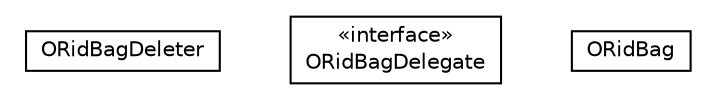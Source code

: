 #!/usr/local/bin/dot
#
# Class diagram 
# Generated by UMLGraph version R5_6-24-gf6e263 (http://www.umlgraph.org/)
#

digraph G {
	edge [fontname="Helvetica",fontsize=10,labelfontname="Helvetica",labelfontsize=10];
	node [fontname="Helvetica",fontsize=10,shape=plaintext];
	nodesep=0.25;
	ranksep=0.5;
	// com.orientechnologies.orient.core.db.record.ridbag.ORidBagDeleter
	c94120 [label=<<table title="com.orientechnologies.orient.core.db.record.ridbag.ORidBagDeleter" border="0" cellborder="1" cellspacing="0" cellpadding="2" port="p" href="./ORidBagDeleter.html">
		<tr><td><table border="0" cellspacing="0" cellpadding="1">
<tr><td align="center" balign="center"> ORidBagDeleter </td></tr>
		</table></td></tr>
		</table>>, URL="./ORidBagDeleter.html", fontname="Helvetica", fontcolor="black", fontsize=10.0];
	// com.orientechnologies.orient.core.db.record.ridbag.ORidBagDelegate
	c94121 [label=<<table title="com.orientechnologies.orient.core.db.record.ridbag.ORidBagDelegate" border="0" cellborder="1" cellspacing="0" cellpadding="2" port="p" href="./ORidBagDelegate.html">
		<tr><td><table border="0" cellspacing="0" cellpadding="1">
<tr><td align="center" balign="center"> &#171;interface&#187; </td></tr>
<tr><td align="center" balign="center"> ORidBagDelegate </td></tr>
		</table></td></tr>
		</table>>, URL="./ORidBagDelegate.html", fontname="Helvetica", fontcolor="black", fontsize=10.0];
	// com.orientechnologies.orient.core.db.record.ridbag.ORidBag
	c94122 [label=<<table title="com.orientechnologies.orient.core.db.record.ridbag.ORidBag" border="0" cellborder="1" cellspacing="0" cellpadding="2" port="p" href="./ORidBag.html">
		<tr><td><table border="0" cellspacing="0" cellpadding="1">
<tr><td align="center" balign="center"> ORidBag </td></tr>
		</table></td></tr>
		</table>>, URL="./ORidBag.html", fontname="Helvetica", fontcolor="black", fontsize=10.0];
}

